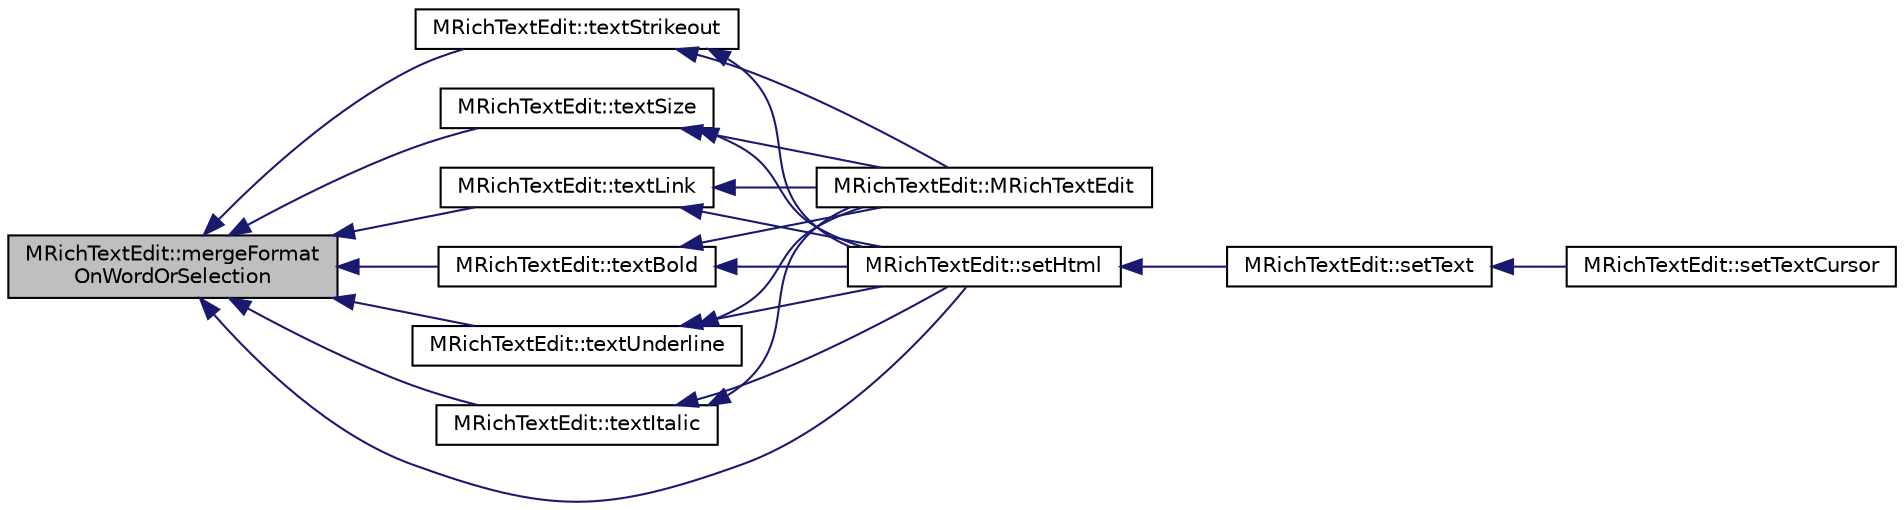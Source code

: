 digraph "MRichTextEdit::mergeFormatOnWordOrSelection"
{
  edge [fontname="Helvetica",fontsize="10",labelfontname="Helvetica",labelfontsize="10"];
  node [fontname="Helvetica",fontsize="10",shape=record];
  rankdir="LR";
  Node92 [label="MRichTextEdit::mergeFormat\lOnWordOrSelection",height=0.2,width=0.4,color="black", fillcolor="grey75", style="filled", fontcolor="black"];
  Node92 -> Node93 [dir="back",color="midnightblue",fontsize="10",style="solid",fontname="Helvetica"];
  Node93 [label="MRichTextEdit::textBold",height=0.2,width=0.4,color="black", fillcolor="white", style="filled",URL="$class_m_rich_text_edit.html#ac2e33af72becea52f64bfb1d7165115b"];
  Node93 -> Node94 [dir="back",color="midnightblue",fontsize="10",style="solid",fontname="Helvetica"];
  Node94 [label="MRichTextEdit::MRichTextEdit",height=0.2,width=0.4,color="black", fillcolor="white", style="filled",URL="$class_m_rich_text_edit.html#a17d69881746fcd8de24674a5b862081a"];
  Node93 -> Node95 [dir="back",color="midnightblue",fontsize="10",style="solid",fontname="Helvetica"];
  Node95 [label="MRichTextEdit::setHtml",height=0.2,width=0.4,color="black", fillcolor="white", style="filled",URL="$class_m_rich_text_edit.html#a52a6c896bf5a1b407f16b0a3a7031c40"];
  Node95 -> Node96 [dir="back",color="midnightblue",fontsize="10",style="solid",fontname="Helvetica"];
  Node96 [label="MRichTextEdit::setText",height=0.2,width=0.4,color="black", fillcolor="white", style="filled",URL="$class_m_rich_text_edit.html#a399d16bc18b366934c362ffacfb1a451"];
  Node96 -> Node97 [dir="back",color="midnightblue",fontsize="10",style="solid",fontname="Helvetica"];
  Node97 [label="MRichTextEdit::setTextCursor",height=0.2,width=0.4,color="black", fillcolor="white", style="filled",URL="$class_m_rich_text_edit.html#a6a7a2a2cc996141c4e2b61df54933ac7"];
  Node92 -> Node98 [dir="back",color="midnightblue",fontsize="10",style="solid",fontname="Helvetica"];
  Node98 [label="MRichTextEdit::textUnderline",height=0.2,width=0.4,color="black", fillcolor="white", style="filled",URL="$class_m_rich_text_edit.html#a7f013622e60f98d6a8cd6d8f2c788193"];
  Node98 -> Node94 [dir="back",color="midnightblue",fontsize="10",style="solid",fontname="Helvetica"];
  Node98 -> Node95 [dir="back",color="midnightblue",fontsize="10",style="solid",fontname="Helvetica"];
  Node92 -> Node99 [dir="back",color="midnightblue",fontsize="10",style="solid",fontname="Helvetica"];
  Node99 [label="MRichTextEdit::textItalic",height=0.2,width=0.4,color="black", fillcolor="white", style="filled",URL="$class_m_rich_text_edit.html#adcfc0e2f06203c7e22e4fa4663942dff"];
  Node99 -> Node94 [dir="back",color="midnightblue",fontsize="10",style="solid",fontname="Helvetica"];
  Node99 -> Node95 [dir="back",color="midnightblue",fontsize="10",style="solid",fontname="Helvetica"];
  Node92 -> Node100 [dir="back",color="midnightblue",fontsize="10",style="solid",fontname="Helvetica"];
  Node100 [label="MRichTextEdit::textStrikeout",height=0.2,width=0.4,color="black", fillcolor="white", style="filled",URL="$class_m_rich_text_edit.html#a11df72c1d0396d6a2e4f028bd406421e"];
  Node100 -> Node94 [dir="back",color="midnightblue",fontsize="10",style="solid",fontname="Helvetica"];
  Node100 -> Node95 [dir="back",color="midnightblue",fontsize="10",style="solid",fontname="Helvetica"];
  Node92 -> Node101 [dir="back",color="midnightblue",fontsize="10",style="solid",fontname="Helvetica"];
  Node101 [label="MRichTextEdit::textSize",height=0.2,width=0.4,color="black", fillcolor="white", style="filled",URL="$class_m_rich_text_edit.html#af840a5cb3eb901ed586bf98b2996109b"];
  Node101 -> Node94 [dir="back",color="midnightblue",fontsize="10",style="solid",fontname="Helvetica"];
  Node101 -> Node95 [dir="back",color="midnightblue",fontsize="10",style="solid",fontname="Helvetica"];
  Node92 -> Node102 [dir="back",color="midnightblue",fontsize="10",style="solid",fontname="Helvetica"];
  Node102 [label="MRichTextEdit::textLink",height=0.2,width=0.4,color="black", fillcolor="white", style="filled",URL="$class_m_rich_text_edit.html#adacb62d89f970e019f2658116ed76a0a"];
  Node102 -> Node94 [dir="back",color="midnightblue",fontsize="10",style="solid",fontname="Helvetica"];
  Node102 -> Node95 [dir="back",color="midnightblue",fontsize="10",style="solid",fontname="Helvetica"];
  Node92 -> Node95 [dir="back",color="midnightblue",fontsize="10",style="solid",fontname="Helvetica"];
}
